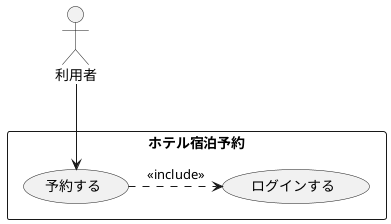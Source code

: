 @startuml ユースケース図
actor 利用者
rectangle ホテル宿泊予約{
usecase 予約する
usecase ログインする
}
予約する.> ログインする: << include >>
利用者 --> 予約する
@enduml